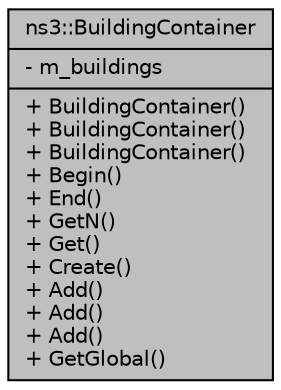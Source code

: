 digraph "ns3::BuildingContainer"
{
  edge [fontname="Helvetica",fontsize="10",labelfontname="Helvetica",labelfontsize="10"];
  node [fontname="Helvetica",fontsize="10",shape=record];
  Node1 [label="{ns3::BuildingContainer\n|- m_buildings\l|+ BuildingContainer()\l+ BuildingContainer()\l+ BuildingContainer()\l+ Begin()\l+ End()\l+ GetN()\l+ Get()\l+ Create()\l+ Add()\l+ Add()\l+ Add()\l+ GetGlobal()\l}",height=0.2,width=0.4,color="black", fillcolor="grey75", style="filled", fontcolor="black"];
}

